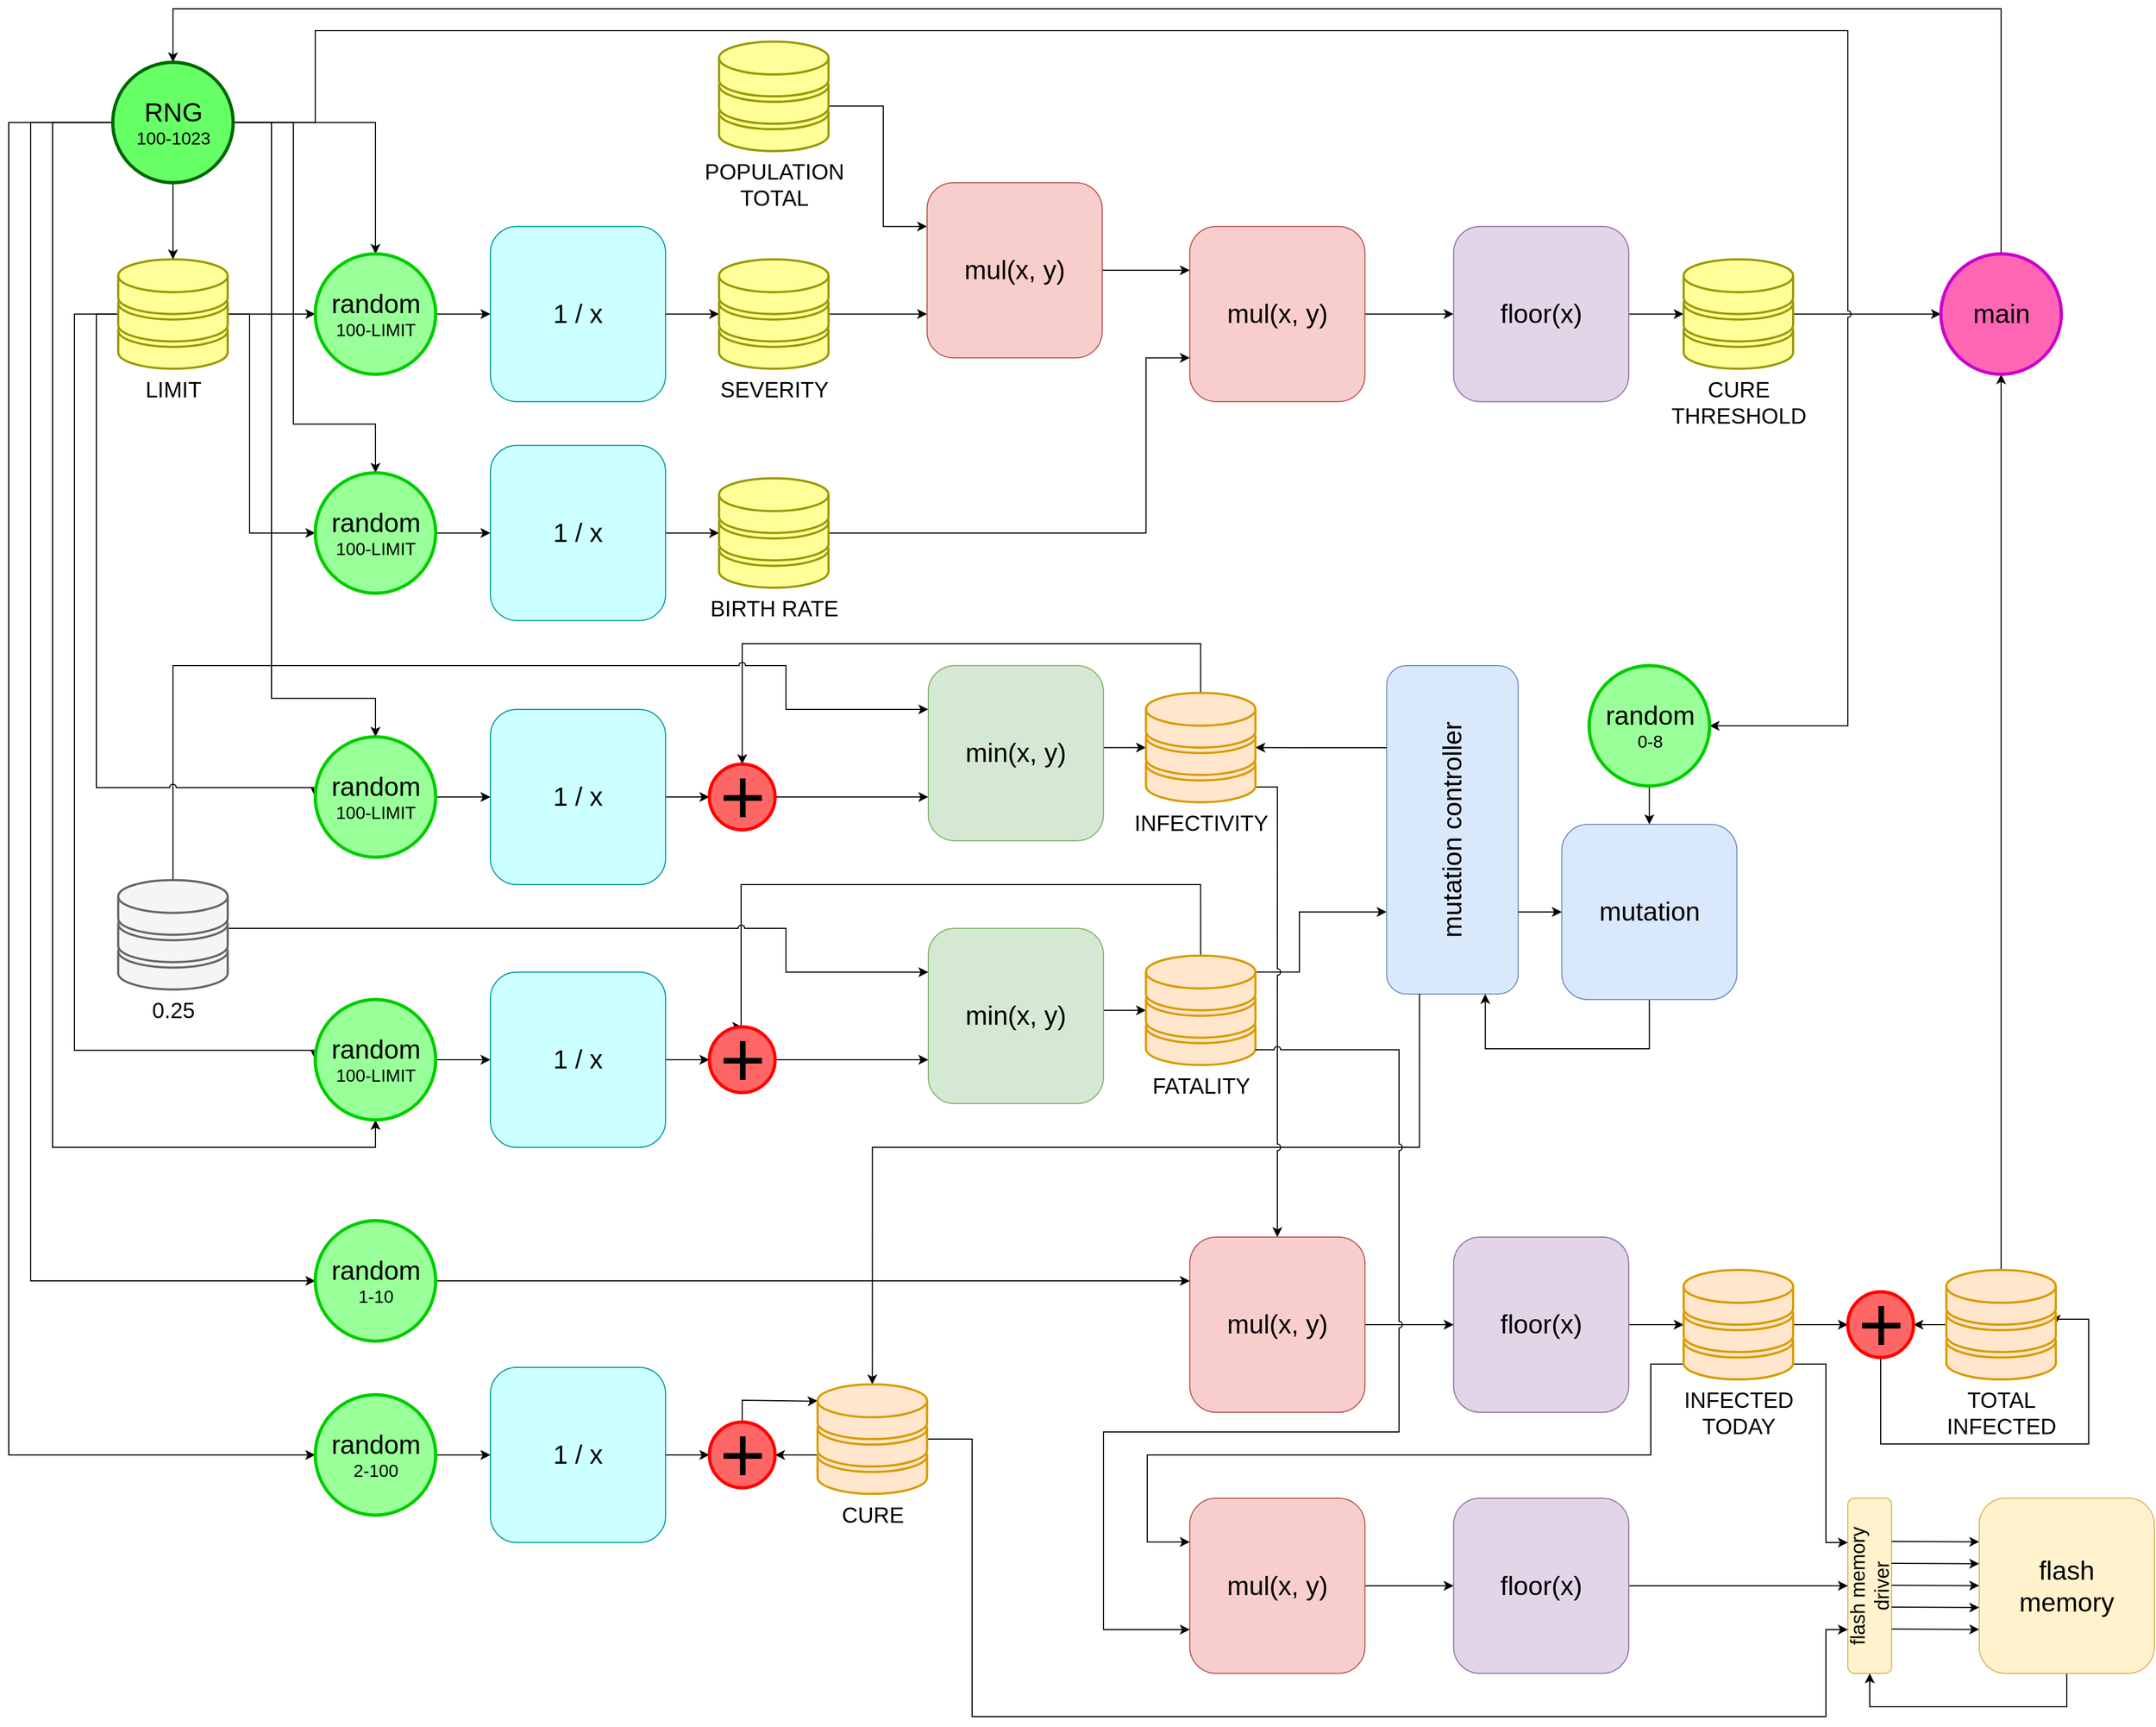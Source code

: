 <mxfile version="12.6.5" type="device"><diagram name="Page-1" id="e56a1550-8fbb-45ad-956c-1786394a9013"><mxGraphModel dx="3437" dy="1975" grid="1" gridSize="10" guides="1" tooltips="1" connect="1" arrows="1" fold="1" page="1" pageScale="1" pageWidth="1100" pageHeight="850" background="#ffffff" math="0" shadow="0"><root><mxCell id="0"/><mxCell id="1" parent="0"/><mxCell id="XnqQiqlEkoQonZ91fanc-149" style="edgeStyle=orthogonalEdgeStyle;rounded=0;jumpStyle=arc;orthogonalLoop=1;jettySize=auto;html=1;exitX=1;exitY=0.15;exitDx=0;exitDy=0;entryX=0;entryY=0.75;entryDx=0;entryDy=0;exitPerimeter=0;" parent="1" source="Aix3yjKiYtMsXv9S9Mhn-30" target="XnqQiqlEkoQonZ91fanc-95" edge="1"><mxGeometry relative="1" as="geometry"><mxPoint x="1188.83" y="954.96" as="sourcePoint"/><Array as="points"><mxPoint x="1219" y="920"/><mxPoint x="1219" y="865"/></Array></mxGeometry></mxCell><mxCell id="XnqQiqlEkoQonZ91fanc-129" value="&lt;font style=&quot;font-size: 18px&quot;&gt;flash memory driver&lt;/font&gt;" style="rounded=1;whiteSpace=wrap;html=1;strokeColor=#d6b656;horizontal=0;fillColor=#fff2cc;" parent="1" vertex="1"><mxGeometry x="1720" y="1400.53" width="40" height="160" as="geometry"/></mxCell><mxCell id="XnqQiqlEkoQonZ91fanc-95" value="&lt;font style=&quot;font-size: 24px&quot;&gt;mutation controller&lt;/font&gt;" style="rounded=1;whiteSpace=wrap;html=1;strokeColor=#6c8ebf;horizontal=0;fillColor=#dae8fc;" parent="1" vertex="1"><mxGeometry x="1298.69" y="639.96" width="120.14" height="300" as="geometry"/></mxCell><mxCell id="Rb0bzob2_ngG_hteBXKm-30" style="edgeStyle=orthogonalEdgeStyle;rounded=0;orthogonalLoop=1;jettySize=auto;html=1;exitX=1;exitY=0.5;exitDx=0;exitDy=0;entryX=0;entryY=0.5;entryDx=0;entryDy=0;" parent="1" source="N9gOWPG3bcZSmTcx3eN3-1" target="XnqQiqlEkoQonZ91fanc-129" edge="1"><mxGeometry relative="1" as="geometry"><mxPoint x="1995" y="1476.53" as="targetPoint"/></mxGeometry></mxCell><mxCell id="N9gOWPG3bcZSmTcx3eN3-1" value="&lt;font style=&quot;font-size: 24px&quot;&gt;floor(x)&lt;/font&gt;" style="rounded=1;whiteSpace=wrap;html=1;fillColor=#e1d5e7;strokeColor=#9673a6;" parent="1" vertex="1"><mxGeometry x="1359.86" y="1400.53" width="160" height="160" as="geometry"/></mxCell><mxCell id="N9gOWPG3bcZSmTcx3eN3-3" value="&lt;font style=&quot;font-size: 24px&quot;&gt;1 / x&lt;/font&gt;" style="rounded=1;whiteSpace=wrap;html=1;fillColor=#CCFFFF;strokeColor=#009999;" parent="1" vertex="1"><mxGeometry x="480" y="238.86" width="160" height="160" as="geometry"/></mxCell><mxCell id="XnqQiqlEkoQonZ91fanc-93" style="edgeStyle=orthogonalEdgeStyle;rounded=0;jumpStyle=none;orthogonalLoop=1;jettySize=auto;html=1;exitX=1;exitY=0.5;exitDx=0;exitDy=0;entryX=0;entryY=0.5;entryDx=0;entryDy=0;entryPerimeter=0;" parent="1" source="N9gOWPG3bcZSmTcx3eN3-4" target="Aix3yjKiYtMsXv9S9Mhn-29" edge="1"><mxGeometry relative="1" as="geometry"><mxPoint x="1108.83" y="714.86" as="targetPoint"/><Array as="points"><mxPoint x="1039.83" y="715"/></Array></mxGeometry></mxCell><mxCell id="N9gOWPG3bcZSmTcx3eN3-4" value="&lt;font style=&quot;font-size: 24px&quot;&gt;min(x, y)&lt;/font&gt;" style="rounded=1;whiteSpace=wrap;html=1;fillColor=#d5e8d4;strokeColor=#82b366;" parent="1" vertex="1"><mxGeometry x="880.0" y="639.96" width="160" height="160" as="geometry"/></mxCell><mxCell id="Rb0bzob2_ngG_hteBXKm-36" style="edgeStyle=orthogonalEdgeStyle;rounded=0;orthogonalLoop=1;jettySize=auto;html=1;exitX=1;exitY=0.5;exitDx=0;exitDy=0;entryX=0;entryY=0.5;entryDx=0;entryDy=0;" parent="1" source="N9gOWPG3bcZSmTcx3eN3-5" target="XnqQiqlEkoQonZ91fanc-35" edge="1"><mxGeometry relative="1" as="geometry"><mxPoint x="1518.86" y="308.86" as="targetPoint"/></mxGeometry></mxCell><mxCell id="N9gOWPG3bcZSmTcx3eN3-5" value="&lt;font style=&quot;font-size: 24px&quot;&gt;mul(x, y)&lt;/font&gt;" style="rounded=1;whiteSpace=wrap;html=1;fillColor=#f8cecc;strokeColor=#b85450;" parent="1" vertex="1"><mxGeometry x="1118.86" y="238.86" width="160" height="160" as="geometry"/></mxCell><mxCell id="Rb0bzob2_ngG_hteBXKm-56" style="edgeStyle=orthogonalEdgeStyle;rounded=0;orthogonalLoop=1;jettySize=auto;html=1;exitX=0;exitY=0.25;exitDx=0;exitDy=0;entryX=1;entryY=0.5;entryDx=0;entryDy=0;entryPerimeter=0;" parent="1" source="XnqQiqlEkoQonZ91fanc-95" target="Aix3yjKiYtMsXv9S9Mhn-29" edge="1"><mxGeometry relative="1" as="geometry"><mxPoint x="1188.83" y="690.86" as="targetPoint"/></mxGeometry></mxCell><mxCell id="XnqQiqlEkoQonZ91fanc-90" style="edgeStyle=orthogonalEdgeStyle;rounded=0;jumpStyle=none;orthogonalLoop=1;jettySize=auto;html=1;exitX=0.25;exitY=1;exitDx=0;exitDy=0;entryX=0.5;entryY=0;entryDx=0;entryDy=0;entryPerimeter=0;" parent="1" source="XnqQiqlEkoQonZ91fanc-95" target="Aix3yjKiYtMsXv9S9Mhn-44" edge="1"><mxGeometry relative="1" as="geometry"><Array as="points"><mxPoint x="1329" y="1080"/><mxPoint x="829" y="1080"/></Array><mxPoint x="1773" y="1585.53" as="targetPoint"/></mxGeometry></mxCell><mxCell id="XnqQiqlEkoQonZ91fanc-148" style="edgeStyle=orthogonalEdgeStyle;rounded=0;jumpStyle=arc;orthogonalLoop=1;jettySize=auto;html=1;exitX=0.5;exitY=1;exitDx=0;exitDy=0;entryX=0.75;entryY=1;entryDx=0;entryDy=0;" parent="1" source="N9gOWPG3bcZSmTcx3eN3-6" target="XnqQiqlEkoQonZ91fanc-95" edge="1"><mxGeometry relative="1" as="geometry"><Array as="points"><mxPoint x="1539" y="990"/><mxPoint x="1389" y="990"/></Array></mxGeometry></mxCell><mxCell id="N9gOWPG3bcZSmTcx3eN3-6" value="&lt;font style=&quot;font-size: 24px&quot;&gt;mutation&lt;/font&gt;" style="rounded=1;whiteSpace=wrap;html=1;fillColor=#dae8fc;strokeColor=#6c8ebf;" parent="1" vertex="1"><mxGeometry x="1458.69" y="785.0" width="160" height="160" as="geometry"/></mxCell><mxCell id="Rb0bzob2_ngG_hteBXKm-71" style="edgeStyle=orthogonalEdgeStyle;rounded=0;orthogonalLoop=1;jettySize=auto;html=1;exitX=0.5;exitY=1;exitDx=0;exitDy=0;entryX=0.5;entryY=1;entryDx=0;entryDy=0;" parent="1" source="N9gOWPG3bcZSmTcx3eN3-7" target="XnqQiqlEkoQonZ91fanc-129" edge="1"><mxGeometry relative="1" as="geometry"><mxPoint x="2280" y="1476.53" as="targetPoint"/><Array as="points"><mxPoint x="1920" y="1591"/><mxPoint x="1740" y="1591"/></Array></mxGeometry></mxCell><mxCell id="N9gOWPG3bcZSmTcx3eN3-7" value="&lt;font&gt;&lt;font style=&quot;font-size: 24px&quot;&gt;flash&lt;br&gt;memory&lt;/font&gt;&lt;br&gt;&lt;/font&gt;" style="rounded=1;whiteSpace=wrap;html=1;fillColor=#fff2cc;strokeColor=#d6b656;" parent="1" vertex="1"><mxGeometry x="1840" y="1400.53" width="160" height="160" as="geometry"/></mxCell><mxCell id="Rb0bzob2_ngG_hteBXKm-58" value="" style="endArrow=classic;html=1;" parent="1" edge="1"><mxGeometry width="50" height="50" relative="1" as="geometry"><mxPoint x="1760" y="1440.03" as="sourcePoint"/><mxPoint x="1840" y="1440.36" as="targetPoint"/></mxGeometry></mxCell><mxCell id="Rb0bzob2_ngG_hteBXKm-60" value="" style="endArrow=classic;html=1;" parent="1" edge="1"><mxGeometry width="50" height="50" relative="1" as="geometry"><mxPoint x="1760" y="1460.03" as="sourcePoint"/><mxPoint x="1840" y="1460.36" as="targetPoint"/></mxGeometry></mxCell><mxCell id="Rb0bzob2_ngG_hteBXKm-62" value="" style="endArrow=classic;html=1;" parent="1" edge="1"><mxGeometry width="50" height="50" relative="1" as="geometry"><mxPoint x="1760" y="1480.03" as="sourcePoint"/><mxPoint x="1840" y="1480.36" as="targetPoint"/></mxGeometry></mxCell><mxCell id="Rb0bzob2_ngG_hteBXKm-64" value="" style="endArrow=classic;html=1;" parent="1" edge="1"><mxGeometry width="50" height="50" relative="1" as="geometry"><mxPoint x="1760" y="1500.03" as="sourcePoint"/><mxPoint x="1840" y="1500.36" as="targetPoint"/></mxGeometry></mxCell><mxCell id="Rb0bzob2_ngG_hteBXKm-66" value="" style="endArrow=classic;html=1;" parent="1" edge="1"><mxGeometry width="50" height="50" relative="1" as="geometry"><mxPoint x="1760" y="1520.03" as="sourcePoint"/><mxPoint x="1840" y="1520.36" as="targetPoint"/></mxGeometry></mxCell><mxCell id="VFfc0bLq0n9c3t2Q1W8Z-209" style="edgeStyle=orthogonalEdgeStyle;rounded=0;orthogonalLoop=1;jettySize=auto;html=1;exitX=1;exitY=0.5;exitDx=0;exitDy=0;entryX=0;entryY=0.5;entryDx=0;entryDy=0;entryPerimeter=0;" parent="1" source="VFfc0bLq0n9c3t2Q1W8Z-210" target="Aix3yjKiYtMsXv9S9Mhn-38" edge="1"><mxGeometry relative="1" as="geometry"><mxPoint x="753.86" y="508.86" as="targetPoint"/></mxGeometry></mxCell><mxCell id="VFfc0bLq0n9c3t2Q1W8Z-210" value="&lt;font style=&quot;font-size: 24px&quot;&gt;1 / x&lt;/font&gt;" style="rounded=1;whiteSpace=wrap;html=1;fillColor=#CCFFFF;strokeColor=#009999;" parent="1" vertex="1"><mxGeometry x="480" y="438.86" width="160" height="160" as="geometry"/></mxCell><mxCell id="XnqQiqlEkoQonZ91fanc-61" style="edgeStyle=orthogonalEdgeStyle;rounded=0;jumpStyle=arc;orthogonalLoop=1;jettySize=auto;html=1;exitX=1;exitY=0.5;exitDx=0;exitDy=0;entryX=0;entryY=0.5;entryDx=0;entryDy=0;" parent="1" source="VFfc0bLq0n9c3t2Q1W8Z-215" target="7U4v6PDNknEUs69sQiAt-11" edge="1"><mxGeometry relative="1" as="geometry"/></mxCell><mxCell id="VFfc0bLq0n9c3t2Q1W8Z-215" value="&lt;font style=&quot;font-size: 24px&quot;&gt;1 / x&lt;/font&gt;" style="rounded=1;whiteSpace=wrap;html=1;fillColor=#CCFFFF;strokeColor=#009999;" parent="1" vertex="1"><mxGeometry x="480" y="680.0" width="160" height="160" as="geometry"/></mxCell><mxCell id="VFfc0bLq0n9c3t2Q1W8Z-224" style="edgeStyle=orthogonalEdgeStyle;rounded=0;orthogonalLoop=1;jettySize=auto;html=1;exitX=1;exitY=0.5;exitDx=0;exitDy=0;entryX=0;entryY=0.5;entryDx=0;entryDy=0;" parent="1" source="VFfc0bLq0n9c3t2Q1W8Z-225" target="7U4v6PDNknEUs69sQiAt-15" edge="1"><mxGeometry relative="1" as="geometry"><mxPoint x="670.0" y="1387.53" as="targetPoint"/></mxGeometry></mxCell><mxCell id="VFfc0bLq0n9c3t2Q1W8Z-225" value="&lt;font style=&quot;font-size: 24px&quot;&gt;1 / x&lt;/font&gt;" style="rounded=1;whiteSpace=wrap;html=1;fillColor=#CCFFFF;strokeColor=#009999;" parent="1" vertex="1"><mxGeometry x="480" y="1281" width="160" height="160" as="geometry"/></mxCell><mxCell id="XnqQiqlEkoQonZ91fanc-12" style="edgeStyle=orthogonalEdgeStyle;rounded=0;orthogonalLoop=1;jettySize=auto;html=1;entryX=0;entryY=0.5;entryDx=0;entryDy=0;exitX=1;exitY=0.5;exitDx=0;exitDy=0;" parent="1" source="Aix3yjKiYtMsXv9S9Mhn-25" target="VFfc0bLq0n9c3t2Q1W8Z-210" edge="1"><mxGeometry relative="1" as="geometry"><mxPoint x="408.86" y="508.86" as="targetPoint"/><mxPoint x="333.86" y="508.86" as="sourcePoint"/><Array as="points"/></mxGeometry></mxCell><mxCell id="XnqQiqlEkoQonZ91fanc-32" style="edgeStyle=orthogonalEdgeStyle;rounded=0;orthogonalLoop=1;jettySize=auto;html=1;exitX=1;exitY=0.5;exitDx=0;exitDy=0;entryX=0;entryY=0.25;entryDx=0;entryDy=0;exitPerimeter=0;" parent="1" source="Aix3yjKiYtMsXv9S9Mhn-40" target="XnqQiqlEkoQonZ91fanc-26" edge="1"><mxGeometry relative="1" as="geometry"><Array as="points"><mxPoint x="838.86" y="128.86"/><mxPoint x="838.86" y="238.86"/></Array><mxPoint x="778.86" y="128.86" as="sourcePoint"/></mxGeometry></mxCell><mxCell id="XnqQiqlEkoQonZ91fanc-33" style="edgeStyle=orthogonalEdgeStyle;rounded=0;orthogonalLoop=1;jettySize=auto;html=1;exitX=1;exitY=0.5;exitDx=0;exitDy=0;entryX=0;entryY=0.25;entryDx=0;entryDy=0;" parent="1" source="XnqQiqlEkoQonZ91fanc-26" target="N9gOWPG3bcZSmTcx3eN3-5" edge="1"><mxGeometry relative="1" as="geometry"/></mxCell><mxCell id="XnqQiqlEkoQonZ91fanc-26" value="&lt;font style=&quot;font-size: 24px&quot;&gt;mul(x, y)&lt;/font&gt;" style="rounded=1;whiteSpace=wrap;html=1;fillColor=#f8cecc;strokeColor=#b85450;" parent="1" vertex="1"><mxGeometry x="878.86" y="198.86" width="160" height="160" as="geometry"/></mxCell><mxCell id="XnqQiqlEkoQonZ91fanc-29" value="" style="endArrow=classic;html=1;entryX=0;entryY=0.5;entryDx=0;entryDy=0;exitX=1;exitY=0.5;exitDx=0;exitDy=0;entryPerimeter=0;" parent="1" source="N9gOWPG3bcZSmTcx3eN3-3" target="Aix3yjKiYtMsXv9S9Mhn-36" edge="1"><mxGeometry width="50" height="50" relative="1" as="geometry"><mxPoint x="883.86" y="308.86" as="sourcePoint"/><mxPoint x="1003.86" y="308.86" as="targetPoint"/></mxGeometry></mxCell><mxCell id="XnqQiqlEkoQonZ91fanc-34" style="edgeStyle=orthogonalEdgeStyle;rounded=0;orthogonalLoop=1;jettySize=auto;html=1;exitX=1;exitY=0.5;exitDx=0;exitDy=0;entryX=0;entryY=0.5;entryDx=0;entryDy=0;entryPerimeter=0;" parent="1" source="XnqQiqlEkoQonZ91fanc-35" target="Aix3yjKiYtMsXv9S9Mhn-41" edge="1"><mxGeometry relative="1" as="geometry"><mxPoint x="1618.86" y="308.86" as="targetPoint"/></mxGeometry></mxCell><mxCell id="XnqQiqlEkoQonZ91fanc-35" value="&lt;font style=&quot;font-size: 24px&quot;&gt;floor(x)&lt;/font&gt;" style="rounded=1;whiteSpace=wrap;html=1;fillColor=#e1d5e7;strokeColor=#9673a6;" parent="1" vertex="1"><mxGeometry x="1359.86" y="238.86" width="160" height="160" as="geometry"/></mxCell><mxCell id="XnqQiqlEkoQonZ91fanc-63" style="edgeStyle=orthogonalEdgeStyle;rounded=0;jumpStyle=arc;orthogonalLoop=1;jettySize=auto;html=1;exitX=1;exitY=0.5;exitDx=0;exitDy=0;entryX=0;entryY=0.75;entryDx=0;entryDy=0;" parent="1" source="7U4v6PDNknEUs69sQiAt-11" target="N9gOWPG3bcZSmTcx3eN3-4" edge="1"><mxGeometry relative="1" as="geometry"/></mxCell><mxCell id="XnqQiqlEkoQonZ91fanc-64" style="edgeStyle=orthogonalEdgeStyle;rounded=0;orthogonalLoop=1;jettySize=auto;html=1;exitX=0.5;exitY=0;exitDx=0;exitDy=0;entryX=0.5;entryY=0;entryDx=0;entryDy=0;exitPerimeter=0;" parent="1" source="Aix3yjKiYtMsXv9S9Mhn-30" target="7U4v6PDNknEUs69sQiAt-14" edge="1"><mxGeometry relative="1" as="geometry"><mxPoint x="760.03" y="977.74" as="targetPoint"/><Array as="points"><mxPoint x="1070" y="840"/><mxPoint x="709" y="840"/><mxPoint x="709" y="1030"/></Array><mxPoint x="1090" y="894.96" as="sourcePoint"/></mxGeometry></mxCell><mxCell id="XnqQiqlEkoQonZ91fanc-89" style="edgeStyle=orthogonalEdgeStyle;rounded=0;jumpStyle=none;orthogonalLoop=1;jettySize=auto;html=1;exitX=1;exitY=0.5;exitDx=0;exitDy=0;entryX=0;entryY=0.5;entryDx=0;entryDy=0;entryPerimeter=0;" parent="1" source="XnqQiqlEkoQonZ91fanc-65" target="Aix3yjKiYtMsXv9S9Mhn-30" edge="1"><mxGeometry relative="1" as="geometry"><mxPoint x="1108.83" y="954.96" as="targetPoint"/><Array as="points"><mxPoint x="1039.83" y="955"/></Array></mxGeometry></mxCell><mxCell id="XnqQiqlEkoQonZ91fanc-65" value="&lt;font style=&quot;font-size: 24px&quot;&gt;min(x, y)&lt;/font&gt;" style="rounded=1;whiteSpace=wrap;html=1;fillColor=#d5e8d4;strokeColor=#82b366;" parent="1" vertex="1"><mxGeometry x="880.0" y="880" width="160" height="160" as="geometry"/></mxCell><mxCell id="XnqQiqlEkoQonZ91fanc-67" style="edgeStyle=orthogonalEdgeStyle;rounded=0;jumpStyle=arc;orthogonalLoop=1;jettySize=auto;html=1;exitX=1;exitY=0.5;exitDx=0;exitDy=0;entryX=0;entryY=0.5;entryDx=0;entryDy=0;" parent="1" source="XnqQiqlEkoQonZ91fanc-68" target="7U4v6PDNknEUs69sQiAt-14" edge="1"><mxGeometry relative="1" as="geometry"/></mxCell><mxCell id="XnqQiqlEkoQonZ91fanc-68" value="&lt;font style=&quot;font-size: 24px&quot;&gt;1 / x&lt;/font&gt;" style="rounded=1;whiteSpace=wrap;html=1;fillColor=#CCFFFF;strokeColor=#009999;" parent="1" vertex="1"><mxGeometry x="480" y="920" width="160" height="160" as="geometry"/></mxCell><mxCell id="XnqQiqlEkoQonZ91fanc-75" style="edgeStyle=orthogonalEdgeStyle;rounded=0;jumpStyle=arc;orthogonalLoop=1;jettySize=auto;html=1;exitX=1;exitY=0.5;exitDx=0;exitDy=0;entryX=0;entryY=0.75;entryDx=0;entryDy=0;" parent="1" source="7U4v6PDNknEUs69sQiAt-14" target="XnqQiqlEkoQonZ91fanc-65" edge="1"><mxGeometry relative="1" as="geometry"/></mxCell><mxCell id="XnqQiqlEkoQonZ91fanc-86" style="edgeStyle=orthogonalEdgeStyle;rounded=0;jumpStyle=arc;orthogonalLoop=1;jettySize=auto;html=1;entryX=1;entryY=0.5;entryDx=0;entryDy=0;" parent="1" source="Aix3yjKiYtMsXv9S9Mhn-44" target="7U4v6PDNknEUs69sQiAt-15" edge="1"><mxGeometry relative="1" as="geometry"><mxPoint x="1013" y="1423.7" as="sourcePoint"/><Array as="points"><mxPoint x="770" y="1361"/><mxPoint x="770" y="1361"/></Array></mxGeometry></mxCell><mxCell id="XnqQiqlEkoQonZ91fanc-144" style="edgeStyle=orthogonalEdgeStyle;rounded=0;jumpStyle=arc;orthogonalLoop=1;jettySize=auto;html=1;exitX=1;exitY=0.5;exitDx=0;exitDy=0;entryX=0;entryY=0.75;entryDx=0;entryDy=0;exitPerimeter=0;" parent="1" source="Aix3yjKiYtMsXv9S9Mhn-44" target="XnqQiqlEkoQonZ91fanc-129" edge="1"><mxGeometry relative="1" as="geometry"><Array as="points"><mxPoint x="920" y="1346"/><mxPoint x="920" y="1600"/><mxPoint x="1700" y="1600"/><mxPoint x="1700" y="1520"/></Array><mxPoint x="1813" y="1686.53" as="sourcePoint"/></mxGeometry></mxCell><mxCell id="XnqQiqlEkoQonZ91fanc-87" style="edgeStyle=orthogonalEdgeStyle;rounded=0;jumpStyle=arc;orthogonalLoop=1;jettySize=auto;html=1;exitX=0.5;exitY=0;exitDx=0;exitDy=0;entryX=0;entryY=0.15;entryDx=0;entryDy=0;entryPerimeter=0;" parent="1" source="7U4v6PDNknEUs69sQiAt-15" target="Aix3yjKiYtMsXv9S9Mhn-44" edge="1"><mxGeometry relative="1" as="geometry"><mxPoint x="1053" y="1387.7" as="targetPoint"/><Array as="points"><mxPoint x="710" y="1311"/><mxPoint x="750" y="1311"/><mxPoint x="750" y="1312"/><mxPoint x="770" y="1312"/></Array></mxGeometry></mxCell><mxCell id="XnqQiqlEkoQonZ91fanc-94" style="edgeStyle=orthogonalEdgeStyle;rounded=0;jumpStyle=none;orthogonalLoop=1;jettySize=auto;html=1;exitX=0.5;exitY=0;exitDx=0;exitDy=0;entryX=0.5;entryY=0;entryDx=0;entryDy=0;exitPerimeter=0;" parent="1" source="Aix3yjKiYtMsXv9S9Mhn-29" target="7U4v6PDNknEUs69sQiAt-11" edge="1"><mxGeometry relative="1" as="geometry"><Array as="points"><mxPoint x="1129" y="620"/><mxPoint x="710" y="620"/></Array><mxPoint x="1090" y="654.86" as="sourcePoint"/></mxGeometry></mxCell><mxCell id="XnqQiqlEkoQonZ91fanc-119" style="edgeStyle=orthogonalEdgeStyle;rounded=0;jumpStyle=arc;orthogonalLoop=1;jettySize=auto;html=1;exitX=1;exitY=0.86;exitDx=0;exitDy=0;entryX=0.5;entryY=0;entryDx=0;entryDy=0;exitPerimeter=0;" parent="1" source="Aix3yjKiYtMsXv9S9Mhn-29" target="XnqQiqlEkoQonZ91fanc-124" edge="1"><mxGeometry relative="1" as="geometry"><mxPoint x="1130" y="738.86" as="sourcePoint"/><Array as="points"><mxPoint x="1199" y="751"/></Array></mxGeometry></mxCell><mxCell id="XnqQiqlEkoQonZ91fanc-96" style="edgeStyle=orthogonalEdgeStyle;rounded=0;jumpStyle=none;orthogonalLoop=1;jettySize=auto;html=1;exitX=1;exitY=0.75;exitDx=0;exitDy=0;entryX=0;entryY=0.5;entryDx=0;entryDy=0;" parent="1" source="XnqQiqlEkoQonZ91fanc-95" target="N9gOWPG3bcZSmTcx3eN3-6" edge="1"><mxGeometry relative="1" as="geometry"/></mxCell><mxCell id="XnqQiqlEkoQonZ91fanc-118" style="edgeStyle=orthogonalEdgeStyle;rounded=0;jumpStyle=none;orthogonalLoop=1;jettySize=auto;html=1;exitX=1;exitY=0.5;exitDx=0;exitDy=0;entryX=0;entryY=0.5;entryDx=0;entryDy=0;" parent="1" source="XnqQiqlEkoQonZ91fanc-99" target="N9gOWPG3bcZSmTcx3eN3-1" edge="1"><mxGeometry relative="1" as="geometry"/></mxCell><mxCell id="XnqQiqlEkoQonZ91fanc-99" value="&lt;font style=&quot;font-size: 24px&quot;&gt;mul(x, y)&lt;/font&gt;" style="rounded=1;whiteSpace=wrap;html=1;fillColor=#f8cecc;strokeColor=#b85450;" parent="1" vertex="1"><mxGeometry x="1118.86" y="1400.53" width="160" height="160" as="geometry"/></mxCell><mxCell id="XnqQiqlEkoQonZ91fanc-130" style="edgeStyle=orthogonalEdgeStyle;rounded=0;jumpStyle=arc;orthogonalLoop=1;jettySize=auto;html=1;exitX=1;exitY=0.5;exitDx=0;exitDy=0;entryX=0;entryY=0.5;entryDx=0;entryDy=0;entryPerimeter=0;" parent="1" source="XnqQiqlEkoQonZ91fanc-121" target="Aix3yjKiYtMsXv9S9Mhn-42" edge="1"><mxGeometry relative="1" as="geometry"/></mxCell><mxCell id="XnqQiqlEkoQonZ91fanc-121" value="&lt;font style=&quot;font-size: 24px&quot;&gt;floor(x)&lt;/font&gt;" style="rounded=1;whiteSpace=wrap;html=1;fillColor=#e1d5e7;strokeColor=#9673a6;" parent="1" vertex="1"><mxGeometry x="1359.86" y="1162" width="160" height="160" as="geometry"/></mxCell><mxCell id="XnqQiqlEkoQonZ91fanc-123" style="edgeStyle=orthogonalEdgeStyle;rounded=0;jumpStyle=none;orthogonalLoop=1;jettySize=auto;html=1;exitX=1;exitY=0.5;exitDx=0;exitDy=0;entryX=0;entryY=0.5;entryDx=0;entryDy=0;" parent="1" source="XnqQiqlEkoQonZ91fanc-124" target="XnqQiqlEkoQonZ91fanc-121" edge="1"><mxGeometry relative="1" as="geometry"/></mxCell><mxCell id="XnqQiqlEkoQonZ91fanc-124" value="&lt;font style=&quot;font-size: 24px&quot;&gt;mul(x, y)&lt;/font&gt;" style="rounded=1;whiteSpace=wrap;html=1;fillColor=#f8cecc;strokeColor=#b85450;" parent="1" vertex="1"><mxGeometry x="1118.86" y="1162.0" width="160" height="160" as="geometry"/></mxCell><mxCell id="XnqQiqlEkoQonZ91fanc-125" value="" style="endArrow=classic;html=1;entryX=0;entryY=0.25;entryDx=0;entryDy=0;exitX=1;exitY=0.5;exitDx=0;exitDy=0;" parent="1" source="Aix3yjKiYtMsXv9S9Mhn-45" target="XnqQiqlEkoQonZ91fanc-124" edge="1"><mxGeometry width="50" height="50" relative="1" as="geometry"><mxPoint x="1250" y="1196.53" as="sourcePoint"/><mxPoint x="1460" y="1195.35" as="targetPoint"/></mxGeometry></mxCell><mxCell id="XnqQiqlEkoQonZ91fanc-132" style="edgeStyle=orthogonalEdgeStyle;rounded=0;jumpStyle=arc;orthogonalLoop=1;jettySize=auto;html=1;exitX=0;exitY=0.86;exitDx=0;exitDy=0;entryX=0;entryY=0.25;entryDx=0;entryDy=0;exitPerimeter=0;" parent="1" source="Aix3yjKiYtMsXv9S9Mhn-42" target="XnqQiqlEkoQonZ91fanc-99" edge="1"><mxGeometry relative="1" as="geometry"><Array as="points"><mxPoint x="1540" y="1278"/><mxPoint x="1540" y="1361"/><mxPoint x="1080" y="1361"/><mxPoint x="1080" y="1440"/></Array></mxGeometry></mxCell><mxCell id="XnqQiqlEkoQonZ91fanc-133" style="edgeStyle=orthogonalEdgeStyle;rounded=0;jumpStyle=arc;orthogonalLoop=1;jettySize=auto;html=1;exitX=1;exitY=0.86;exitDx=0;exitDy=0;entryX=0;entryY=0.25;entryDx=0;entryDy=0;exitPerimeter=0;" parent="1" source="Aix3yjKiYtMsXv9S9Mhn-42" target="XnqQiqlEkoQonZ91fanc-129" edge="1"><mxGeometry relative="1" as="geometry"><Array as="points"><mxPoint x="1700" y="1278"/><mxPoint x="1700" y="1441"/><mxPoint x="1720" y="1441"/></Array></mxGeometry></mxCell><mxCell id="XnqQiqlEkoQonZ91fanc-139" style="edgeStyle=orthogonalEdgeStyle;rounded=0;jumpStyle=arc;orthogonalLoop=1;jettySize=auto;html=1;exitX=1;exitY=0.5;exitDx=0;exitDy=0;entryX=0;entryY=0.5;entryDx=0;entryDy=0;exitPerimeter=0;" parent="1" source="Aix3yjKiYtMsXv9S9Mhn-42" target="7U4v6PDNknEUs69sQiAt-17" edge="1"><mxGeometry relative="1" as="geometry"/></mxCell><mxCell id="XnqQiqlEkoQonZ91fanc-142" style="edgeStyle=orthogonalEdgeStyle;rounded=0;jumpStyle=arc;orthogonalLoop=1;jettySize=auto;html=1;exitX=0;exitY=0.5;exitDx=0;exitDy=0;entryX=1;entryY=0.5;entryDx=0;entryDy=0;exitPerimeter=0;" parent="1" source="Aix3yjKiYtMsXv9S9Mhn-43" target="7U4v6PDNknEUs69sQiAt-17" edge="1"><mxGeometry relative="1" as="geometry"><mxPoint x="1970" y="1237.03" as="sourcePoint"/></mxGeometry></mxCell><mxCell id="XnqQiqlEkoQonZ91fanc-147" style="edgeStyle=orthogonalEdgeStyle;rounded=0;jumpStyle=arc;orthogonalLoop=1;jettySize=auto;html=1;exitX=0.5;exitY=0;exitDx=0;exitDy=0;entryX=0.5;entryY=1;entryDx=0;entryDy=0;exitPerimeter=0;" parent="1" source="Aix3yjKiYtMsXv9S9Mhn-43" target="7U4v6PDNknEUs69sQiAt-10" edge="1"><mxGeometry relative="1" as="geometry"><mxPoint x="2260" y="1136.03" as="sourcePoint"/></mxGeometry></mxCell><mxCell id="XnqQiqlEkoQonZ91fanc-151" value="" style="edgeStyle=orthogonalEdgeStyle;rounded=0;jumpStyle=arc;orthogonalLoop=1;jettySize=auto;html=1;entryX=0.5;entryY=0;entryDx=0;entryDy=0;exitX=0.5;exitY=1;exitDx=0;exitDy=0;" parent="1" source="Aix3yjKiYtMsXv9S9Mhn-46" target="N9gOWPG3bcZSmTcx3eN3-6" edge="1"><mxGeometry relative="1" as="geometry"><mxPoint x="1349.33" y="861.63" as="targetPoint"/><mxPoint x="1438.83" y="843.666" as="sourcePoint"/></mxGeometry></mxCell><mxCell id="XnqQiqlEkoQonZ91fanc-146" style="edgeStyle=orthogonalEdgeStyle;rounded=0;jumpStyle=arc;orthogonalLoop=1;jettySize=auto;html=1;exitX=0.5;exitY=1;exitDx=0;exitDy=0;entryX=1;entryY=0.5;entryDx=0;entryDy=0;entryPerimeter=0;" parent="1" source="7U4v6PDNknEUs69sQiAt-17" target="Aix3yjKiYtMsXv9S9Mhn-43" edge="1"><mxGeometry relative="1" as="geometry"><Array as="points"><mxPoint x="1750" y="1351"/><mxPoint x="1940" y="1351"/><mxPoint x="1940" y="1237"/><mxPoint x="1910" y="1237"/></Array><mxPoint x="2010" y="1297.03" as="targetPoint"/></mxGeometry></mxCell><mxCell id="7U4v6PDNknEUs69sQiAt-9" style="edgeStyle=orthogonalEdgeStyle;rounded=0;jumpStyle=arc;orthogonalLoop=1;jettySize=auto;html=1;exitX=0.5;exitY=0;exitDx=0;exitDy=0;entryX=0.5;entryY=0;entryDx=0;entryDy=0;" edge="1" parent="1" source="7U4v6PDNknEUs69sQiAt-10" target="Aix3yjKiYtMsXv9S9Mhn-13"><mxGeometry relative="1" as="geometry"><Array as="points"><mxPoint x="1860" y="40"/><mxPoint x="190" y="40"/></Array></mxGeometry></mxCell><mxCell id="XnqQiqlEkoQonZ91fanc-159" style="edgeStyle=orthogonalEdgeStyle;rounded=0;jumpStyle=arc;orthogonalLoop=1;jettySize=auto;html=1;exitX=1;exitY=0.5;exitDx=0;exitDy=0;entryX=0;entryY=0.5;entryDx=0;entryDy=0;exitPerimeter=0;" parent="1" source="Aix3yjKiYtMsXv9S9Mhn-41" target="7U4v6PDNknEUs69sQiAt-10" edge="1"><mxGeometry relative="1" as="geometry"><mxPoint x="2090" y="308.86" as="sourcePoint"/></mxGeometry></mxCell><mxCell id="Aix3yjKiYtMsXv9S9Mhn-1" style="edgeStyle=orthogonalEdgeStyle;rounded=0;orthogonalLoop=1;jettySize=auto;html=1;exitX=0.5;exitY=0;exitDx=0;exitDy=0;exitPerimeter=0;entryX=0;entryY=0.25;entryDx=0;entryDy=0;jumpStyle=arc;" parent="1" source="Aix3yjKiYtMsXv9S9Mhn-28" target="N9gOWPG3bcZSmTcx3eN3-4" edge="1"><mxGeometry relative="1" as="geometry"><mxPoint x="570" y="654.86" as="sourcePoint"/><Array as="points"><mxPoint x="190" y="640"/><mxPoint x="750" y="640"/><mxPoint x="750" y="680"/></Array></mxGeometry></mxCell><mxCell id="Aix3yjKiYtMsXv9S9Mhn-51" style="edgeStyle=orthogonalEdgeStyle;rounded=0;jumpStyle=arc;orthogonalLoop=1;jettySize=auto;html=1;exitX=1;exitY=0.5;exitDx=0;exitDy=0;exitPerimeter=0;entryX=0;entryY=0.5;entryDx=0;entryDy=0;" parent="1" source="Aix3yjKiYtMsXv9S9Mhn-8" target="Aix3yjKiYtMsXv9S9Mhn-23" edge="1"><mxGeometry relative="1" as="geometry"/></mxCell><mxCell id="Aix3yjKiYtMsXv9S9Mhn-52" style="edgeStyle=orthogonalEdgeStyle;rounded=0;jumpStyle=arc;orthogonalLoop=1;jettySize=auto;html=1;exitX=1;exitY=0.5;exitDx=0;exitDy=0;exitPerimeter=0;entryX=0;entryY=0.5;entryDx=0;entryDy=0;" parent="1" source="Aix3yjKiYtMsXv9S9Mhn-8" target="Aix3yjKiYtMsXv9S9Mhn-25" edge="1"><mxGeometry relative="1" as="geometry"><Array as="points"><mxPoint x="260" y="319.36"/><mxPoint x="260" y="519.36"/></Array></mxGeometry></mxCell><mxCell id="Aix3yjKiYtMsXv9S9Mhn-53" style="edgeStyle=orthogonalEdgeStyle;rounded=0;jumpStyle=arc;orthogonalLoop=1;jettySize=auto;html=1;exitX=0;exitY=0.5;exitDx=0;exitDy=0;exitPerimeter=0;entryX=0;entryY=0.5;entryDx=0;entryDy=0;" parent="1" source="Aix3yjKiYtMsXv9S9Mhn-8" target="Aix3yjKiYtMsXv9S9Mhn-32" edge="1"><mxGeometry relative="1" as="geometry"><Array as="points"><mxPoint x="120" y="319.36"/><mxPoint x="120" y="751.36"/></Array></mxGeometry></mxCell><mxCell id="Aix3yjKiYtMsXv9S9Mhn-54" style="edgeStyle=orthogonalEdgeStyle;rounded=0;jumpStyle=arc;orthogonalLoop=1;jettySize=auto;html=1;exitX=0;exitY=0.5;exitDx=0;exitDy=0;exitPerimeter=0;entryX=0;entryY=0.5;entryDx=0;entryDy=0;" parent="1" source="Aix3yjKiYtMsXv9S9Mhn-8" target="Aix3yjKiYtMsXv9S9Mhn-33" edge="1"><mxGeometry relative="1" as="geometry"><Array as="points"><mxPoint x="100" y="319.36"/><mxPoint x="100" y="991.36"/></Array></mxGeometry></mxCell><mxCell id="Aix3yjKiYtMsXv9S9Mhn-8" value="&lt;font color=&quot;#000000&quot; style=&quot;font-size: 20px&quot;&gt;LIMIT&lt;/font&gt;" style="verticalAlign=top;verticalLabelPosition=bottom;labelPosition=center;align=center;html=1;outlineConnect=0;fillColor=#FFFF99;strokeColor=#999900;gradientDirection=north;strokeWidth=2;shape=mxgraph.networks.storage;shadow=0;" parent="1" vertex="1"><mxGeometry x="140" y="268.86" width="100" height="100" as="geometry"/></mxCell><mxCell id="Aix3yjKiYtMsXv9S9Mhn-19" style="edgeStyle=orthogonalEdgeStyle;rounded=0;jumpStyle=arc;orthogonalLoop=1;jettySize=auto;html=1;exitX=0.5;exitY=1;exitDx=0;exitDy=0;entryX=0.5;entryY=0;entryDx=0;entryDy=0;entryPerimeter=0;" parent="1" source="Aix3yjKiYtMsXv9S9Mhn-13" target="Aix3yjKiYtMsXv9S9Mhn-8" edge="1"><mxGeometry relative="1" as="geometry"><mxPoint x="110" y="413.86" as="targetPoint"/></mxGeometry></mxCell><mxCell id="7U4v6PDNknEUs69sQiAt-1" style="edgeStyle=orthogonalEdgeStyle;rounded=0;orthogonalLoop=1;jettySize=auto;html=1;exitX=1;exitY=0.5;exitDx=0;exitDy=0;entryX=0.5;entryY=0;entryDx=0;entryDy=0;" edge="1" parent="1" source="Aix3yjKiYtMsXv9S9Mhn-13" target="Aix3yjKiYtMsXv9S9Mhn-23"><mxGeometry relative="1" as="geometry"/></mxCell><mxCell id="7U4v6PDNknEUs69sQiAt-2" style="edgeStyle=orthogonalEdgeStyle;rounded=0;orthogonalLoop=1;jettySize=auto;html=1;exitX=1;exitY=0.5;exitDx=0;exitDy=0;entryX=0.5;entryY=0;entryDx=0;entryDy=0;" edge="1" parent="1" source="Aix3yjKiYtMsXv9S9Mhn-13" target="Aix3yjKiYtMsXv9S9Mhn-25"><mxGeometry relative="1" as="geometry"><Array as="points"><mxPoint x="300" y="144.36"/><mxPoint x="300" y="419.36"/><mxPoint x="375" y="419.36"/></Array></mxGeometry></mxCell><mxCell id="7U4v6PDNknEUs69sQiAt-3" style="edgeStyle=orthogonalEdgeStyle;rounded=0;orthogonalLoop=1;jettySize=auto;html=1;exitX=1;exitY=0.5;exitDx=0;exitDy=0;entryX=0.5;entryY=0;entryDx=0;entryDy=0;" edge="1" parent="1" source="Aix3yjKiYtMsXv9S9Mhn-13" target="Aix3yjKiYtMsXv9S9Mhn-32"><mxGeometry relative="1" as="geometry"><Array as="points"><mxPoint x="280" y="143.86"/><mxPoint x="280" y="669.86"/><mxPoint x="375" y="669.86"/></Array></mxGeometry></mxCell><mxCell id="7U4v6PDNknEUs69sQiAt-5" style="edgeStyle=orthogonalEdgeStyle;rounded=0;orthogonalLoop=1;jettySize=auto;html=1;exitX=0;exitY=0.5;exitDx=0;exitDy=0;entryX=0.5;entryY=1;entryDx=0;entryDy=0;" edge="1" parent="1" source="Aix3yjKiYtMsXv9S9Mhn-13" target="Aix3yjKiYtMsXv9S9Mhn-33"><mxGeometry relative="1" as="geometry"><Array as="points"><mxPoint x="80" y="144"/><mxPoint x="80" y="1080"/><mxPoint x="375" y="1080"/></Array></mxGeometry></mxCell><mxCell id="7U4v6PDNknEUs69sQiAt-6" style="edgeStyle=orthogonalEdgeStyle;rounded=0;orthogonalLoop=1;jettySize=auto;html=1;exitX=1;exitY=0.5;exitDx=0;exitDy=0;entryX=1;entryY=0.5;entryDx=0;entryDy=0;jumpStyle=arc;" edge="1" parent="1" source="Aix3yjKiYtMsXv9S9Mhn-13" target="Aix3yjKiYtMsXv9S9Mhn-46"><mxGeometry relative="1" as="geometry"><Array as="points"><mxPoint x="320" y="144"/><mxPoint x="320" y="60"/><mxPoint x="1720" y="60"/><mxPoint x="1720" y="695"/></Array></mxGeometry></mxCell><mxCell id="7U4v6PDNknEUs69sQiAt-7" style="edgeStyle=orthogonalEdgeStyle;rounded=0;jumpStyle=arc;orthogonalLoop=1;jettySize=auto;html=1;exitX=0;exitY=0.5;exitDx=0;exitDy=0;entryX=0;entryY=0.5;entryDx=0;entryDy=0;" edge="1" parent="1" source="Aix3yjKiYtMsXv9S9Mhn-13" target="Aix3yjKiYtMsXv9S9Mhn-45"><mxGeometry relative="1" as="geometry"><Array as="points"><mxPoint x="60" y="144"/><mxPoint x="60" y="1202"/></Array></mxGeometry></mxCell><mxCell id="7U4v6PDNknEUs69sQiAt-8" style="edgeStyle=orthogonalEdgeStyle;rounded=0;jumpStyle=arc;orthogonalLoop=1;jettySize=auto;html=1;exitX=0;exitY=0.5;exitDx=0;exitDy=0;entryX=0;entryY=0.5;entryDx=0;entryDy=0;" edge="1" parent="1" source="Aix3yjKiYtMsXv9S9Mhn-13" target="Aix3yjKiYtMsXv9S9Mhn-49"><mxGeometry relative="1" as="geometry"><Array as="points"><mxPoint x="40" y="144"/><mxPoint x="40" y="1361"/></Array></mxGeometry></mxCell><mxCell id="Aix3yjKiYtMsXv9S9Mhn-13" value="&lt;font&gt;&lt;span style=&quot;font-size: 24px&quot;&gt;RNG&lt;/span&gt;&lt;br&gt;&lt;font size=&quot;3&quot;&gt;100-1023&lt;/font&gt;&lt;br&gt;&lt;/font&gt;" style="shape=ellipse;html=1;dashed=0;whitespace=wrap;perimeter=ellipsePerimeter;shadow=0;strokeColor=#006600;strokeWidth=3;fillColor=#66FF66;" parent="1" vertex="1"><mxGeometry x="135" y="88.86" width="110" height="110" as="geometry"/></mxCell><mxCell id="Aix3yjKiYtMsXv9S9Mhn-24" style="edgeStyle=orthogonalEdgeStyle;rounded=0;jumpStyle=arc;orthogonalLoop=1;jettySize=auto;html=1;exitX=1;exitY=0.5;exitDx=0;exitDy=0;entryX=0;entryY=0.5;entryDx=0;entryDy=0;" parent="1" source="Aix3yjKiYtMsXv9S9Mhn-23" target="N9gOWPG3bcZSmTcx3eN3-3" edge="1"><mxGeometry relative="1" as="geometry"/></mxCell><mxCell id="Aix3yjKiYtMsXv9S9Mhn-23" value="&lt;font&gt;&lt;span style=&quot;font-size: 24px&quot;&gt;random&lt;/span&gt;&lt;br&gt;&lt;font size=&quot;3&quot;&gt;100-LIMIT&lt;/font&gt;&lt;br&gt;&lt;/font&gt;" style="shape=ellipse;html=1;dashed=0;whitespace=wrap;perimeter=ellipsePerimeter;shadow=0;strokeColor=#00CC00;strokeWidth=3;fillColor=#99FF99;" parent="1" vertex="1"><mxGeometry x="320.0" y="263.86" width="110" height="110" as="geometry"/></mxCell><mxCell id="Aix3yjKiYtMsXv9S9Mhn-25" value="&lt;font&gt;&lt;span style=&quot;font-size: 24px&quot;&gt;random&lt;/span&gt;&lt;br&gt;&lt;font size=&quot;3&quot;&gt;100-LIMIT&lt;/font&gt;&lt;br&gt;&lt;/font&gt;" style="shape=ellipse;html=1;dashed=0;whitespace=wrap;perimeter=ellipsePerimeter;shadow=0;strokeColor=#00CC00;strokeWidth=3;fillColor=#99FF99;" parent="1" vertex="1"><mxGeometry x="320.0" y="463.86" width="110" height="110" as="geometry"/></mxCell><mxCell id="Aix3yjKiYtMsXv9S9Mhn-31" style="edgeStyle=orthogonalEdgeStyle;rounded=0;jumpStyle=arc;orthogonalLoop=1;jettySize=auto;html=1;exitX=1;exitY=0.5;exitDx=0;exitDy=0;exitPerimeter=0;entryX=0;entryY=0.25;entryDx=0;entryDy=0;" parent="1" source="Aix3yjKiYtMsXv9S9Mhn-28" target="XnqQiqlEkoQonZ91fanc-65" edge="1"><mxGeometry relative="1" as="geometry"><Array as="points"><mxPoint x="240" y="880"/><mxPoint x="750" y="880"/><mxPoint x="750" y="920"/></Array></mxGeometry></mxCell><mxCell id="Aix3yjKiYtMsXv9S9Mhn-28" value="&lt;font color=&quot;#000000&quot; style=&quot;font-size: 20px&quot;&gt;0.25&lt;/font&gt;" style="fontColor=#333333;verticalAlign=top;verticalLabelPosition=bottom;labelPosition=center;align=center;html=1;outlineConnect=0;fillColor=#f5f5f5;strokeColor=#666666;gradientDirection=north;strokeWidth=2;shape=mxgraph.networks.storage;shadow=0;" parent="1" vertex="1"><mxGeometry x="140" y="835.86" width="100" height="100" as="geometry"/></mxCell><mxCell id="Aix3yjKiYtMsXv9S9Mhn-29" value="&lt;font color=&quot;#000000&quot;&gt;&lt;span style=&quot;font-size: 20px&quot;&gt;INFECTIVITY&lt;/span&gt;&lt;/font&gt;" style="verticalAlign=top;verticalLabelPosition=bottom;labelPosition=center;align=center;html=1;outlineConnect=0;fillColor=#ffe6cc;strokeColor=#d79b00;gradientDirection=north;strokeWidth=2;shape=mxgraph.networks.storage;shadow=0;" parent="1" vertex="1"><mxGeometry x="1078.83" y="664.86" width="100" height="100" as="geometry"/></mxCell><mxCell id="Aix3yjKiYtMsXv9S9Mhn-30" value="&lt;font color=&quot;#000000&quot; style=&quot;font-size: 20px&quot;&gt;FATALITY&lt;/font&gt;" style="verticalAlign=top;verticalLabelPosition=bottom;labelPosition=center;align=center;html=1;outlineConnect=0;fillColor=#ffe6cc;strokeColor=#d79b00;gradientDirection=north;strokeWidth=2;shape=mxgraph.networks.storage;shadow=0;" parent="1" vertex="1"><mxGeometry x="1078.83" y="904.86" width="100" height="100" as="geometry"/></mxCell><mxCell id="Aix3yjKiYtMsXv9S9Mhn-35" style="edgeStyle=orthogonalEdgeStyle;rounded=0;jumpStyle=arc;orthogonalLoop=1;jettySize=auto;html=1;exitX=1;exitY=0.5;exitDx=0;exitDy=0;entryX=0;entryY=0.5;entryDx=0;entryDy=0;" parent="1" source="Aix3yjKiYtMsXv9S9Mhn-32" target="VFfc0bLq0n9c3t2Q1W8Z-215" edge="1"><mxGeometry relative="1" as="geometry"/></mxCell><mxCell id="Aix3yjKiYtMsXv9S9Mhn-32" value="&lt;font&gt;&lt;span style=&quot;font-size: 24px&quot;&gt;random&lt;/span&gt;&lt;br&gt;&lt;font size=&quot;3&quot;&gt;100-LIMIT&lt;/font&gt;&lt;br&gt;&lt;/font&gt;" style="shape=ellipse;html=1;dashed=0;whitespace=wrap;perimeter=ellipsePerimeter;shadow=0;strokeColor=#00CC00;strokeWidth=3;fillColor=#99FF99;" parent="1" vertex="1"><mxGeometry x="320" y="705" width="110" height="110" as="geometry"/></mxCell><mxCell id="Aix3yjKiYtMsXv9S9Mhn-34" style="edgeStyle=orthogonalEdgeStyle;rounded=0;jumpStyle=arc;orthogonalLoop=1;jettySize=auto;html=1;exitX=1;exitY=0.5;exitDx=0;exitDy=0;entryX=0;entryY=0.5;entryDx=0;entryDy=0;" parent="1" source="Aix3yjKiYtMsXv9S9Mhn-33" target="XnqQiqlEkoQonZ91fanc-68" edge="1"><mxGeometry relative="1" as="geometry"/></mxCell><mxCell id="Aix3yjKiYtMsXv9S9Mhn-33" value="&lt;font&gt;&lt;span style=&quot;font-size: 24px&quot;&gt;random&lt;/span&gt;&lt;br&gt;&lt;font size=&quot;3&quot;&gt;100-LIMIT&lt;/font&gt;&lt;br&gt;&lt;/font&gt;" style="shape=ellipse;html=1;dashed=0;whitespace=wrap;perimeter=ellipsePerimeter;shadow=0;strokeColor=#00CC00;strokeWidth=3;fillColor=#99FF99;" parent="1" vertex="1"><mxGeometry x="320" y="945" width="110" height="110" as="geometry"/></mxCell><mxCell id="Aix3yjKiYtMsXv9S9Mhn-37" style="edgeStyle=orthogonalEdgeStyle;rounded=0;jumpStyle=arc;orthogonalLoop=1;jettySize=auto;html=1;exitX=1;exitY=0.5;exitDx=0;exitDy=0;exitPerimeter=0;entryX=0;entryY=0.75;entryDx=0;entryDy=0;" parent="1" source="Aix3yjKiYtMsXv9S9Mhn-36" target="XnqQiqlEkoQonZ91fanc-26" edge="1"><mxGeometry relative="1" as="geometry"/></mxCell><mxCell id="Aix3yjKiYtMsXv9S9Mhn-36" value="&lt;font color=&quot;#000000&quot;&gt;&lt;span style=&quot;font-size: 20px&quot;&gt;SEVERITY&lt;/span&gt;&lt;/font&gt;" style="verticalAlign=top;verticalLabelPosition=bottom;labelPosition=center;align=center;html=1;outlineConnect=0;fillColor=#FFFF99;strokeColor=#999900;gradientDirection=north;strokeWidth=2;shape=mxgraph.networks.storage;shadow=0;" parent="1" vertex="1"><mxGeometry x="688.86" y="268.86" width="100" height="100" as="geometry"/></mxCell><mxCell id="Aix3yjKiYtMsXv9S9Mhn-39" style="edgeStyle=orthogonalEdgeStyle;rounded=0;jumpStyle=arc;orthogonalLoop=1;jettySize=auto;html=1;exitX=1;exitY=0.5;exitDx=0;exitDy=0;exitPerimeter=0;entryX=0;entryY=0.75;entryDx=0;entryDy=0;" parent="1" source="Aix3yjKiYtMsXv9S9Mhn-38" target="N9gOWPG3bcZSmTcx3eN3-5" edge="1"><mxGeometry relative="1" as="geometry"><Array as="points"><mxPoint x="1078.86" y="518.86"/><mxPoint x="1078.86" y="358.86"/></Array></mxGeometry></mxCell><mxCell id="Aix3yjKiYtMsXv9S9Mhn-38" value="&lt;font color=&quot;#000000&quot;&gt;&lt;span style=&quot;font-size: 20px&quot;&gt;BIRTH RATE&lt;/span&gt;&lt;/font&gt;" style="verticalAlign=top;verticalLabelPosition=bottom;labelPosition=center;align=center;html=1;outlineConnect=0;fillColor=#FFFF99;strokeColor=#999900;gradientDirection=north;strokeWidth=2;shape=mxgraph.networks.storage;shadow=0;" parent="1" vertex="1"><mxGeometry x="688.86" y="468.86" width="100" height="100" as="geometry"/></mxCell><mxCell id="Aix3yjKiYtMsXv9S9Mhn-40" value="&lt;font color=&quot;#000000&quot;&gt;&lt;span style=&quot;font-size: 20px&quot;&gt;POPULATION&lt;br&gt;TOTAL&lt;br&gt;&lt;/span&gt;&lt;/font&gt;" style="verticalAlign=top;verticalLabelPosition=bottom;labelPosition=center;align=center;html=1;outlineConnect=0;fillColor=#FFFF99;strokeColor=#999900;gradientDirection=north;strokeWidth=2;shape=mxgraph.networks.storage;shadow=0;" parent="1" vertex="1"><mxGeometry x="688.86" y="70.0" width="100" height="100" as="geometry"/></mxCell><mxCell id="Aix3yjKiYtMsXv9S9Mhn-41" value="&lt;font color=&quot;#000000&quot;&gt;&lt;span style=&quot;font-size: 20px&quot;&gt;CURE&lt;br&gt;THRESHOLD&lt;br&gt;&lt;/span&gt;&lt;/font&gt;" style="verticalAlign=top;verticalLabelPosition=bottom;labelPosition=center;align=center;html=1;outlineConnect=0;fillColor=#FFFF99;strokeColor=#999900;gradientDirection=north;strokeWidth=2;shape=mxgraph.networks.storage;shadow=0;" parent="1" vertex="1"><mxGeometry x="1570" y="268.86" width="100" height="100" as="geometry"/></mxCell><mxCell id="Aix3yjKiYtMsXv9S9Mhn-42" value="&lt;font color=&quot;#000000&quot;&gt;&lt;span style=&quot;font-size: 20px&quot;&gt;INFECTED&lt;br&gt;TODAY&lt;br&gt;&lt;/span&gt;&lt;/font&gt;" style="verticalAlign=top;verticalLabelPosition=bottom;labelPosition=center;align=center;html=1;outlineConnect=0;fillColor=#ffe6cc;strokeColor=#d79b00;gradientDirection=north;strokeWidth=2;shape=mxgraph.networks.storage;shadow=0;" parent="1" vertex="1"><mxGeometry x="1570" y="1192" width="100" height="100" as="geometry"/></mxCell><mxCell id="Aix3yjKiYtMsXv9S9Mhn-43" value="&lt;font color=&quot;#000000&quot;&gt;&lt;span style=&quot;font-size: 20px&quot;&gt;TOTAL&lt;br&gt;INFECTED&lt;br&gt;&lt;/span&gt;&lt;/font&gt;" style="verticalAlign=top;verticalLabelPosition=bottom;labelPosition=center;align=center;html=1;outlineConnect=0;fillColor=#ffe6cc;strokeColor=#d79b00;gradientDirection=north;strokeWidth=2;shape=mxgraph.networks.storage;shadow=0;" parent="1" vertex="1"><mxGeometry x="1810" y="1192" width="100" height="100" as="geometry"/></mxCell><mxCell id="Aix3yjKiYtMsXv9S9Mhn-44" value="&lt;font color=&quot;#000000&quot;&gt;&lt;span style=&quot;font-size: 20px&quot;&gt;CURE&lt;br&gt;&lt;/span&gt;&lt;/font&gt;" style="verticalAlign=top;verticalLabelPosition=bottom;labelPosition=center;align=center;html=1;outlineConnect=0;fillColor=#ffe6cc;strokeColor=#d79b00;gradientDirection=north;strokeWidth=2;shape=mxgraph.networks.storage;shadow=0;" parent="1" vertex="1"><mxGeometry x="778.86" y="1296.53" width="100" height="100" as="geometry"/></mxCell><mxCell id="Aix3yjKiYtMsXv9S9Mhn-45" value="&lt;font&gt;&lt;span style=&quot;font-size: 24px&quot;&gt;random&lt;/span&gt;&lt;br&gt;&lt;font size=&quot;3&quot;&gt;1-10&lt;/font&gt;&lt;br&gt;&lt;/font&gt;" style="shape=ellipse;html=1;dashed=0;whitespace=wrap;perimeter=ellipsePerimeter;shadow=0;strokeColor=#00CC00;strokeWidth=3;fillColor=#99FF99;" parent="1" vertex="1"><mxGeometry x="320" y="1147" width="110" height="110" as="geometry"/></mxCell><mxCell id="Aix3yjKiYtMsXv9S9Mhn-46" value="&lt;font&gt;&lt;span style=&quot;font-size: 24px&quot;&gt;random&lt;/span&gt;&lt;br&gt;&lt;font size=&quot;3&quot;&gt;0-8&lt;/font&gt;&lt;br&gt;&lt;/font&gt;" style="shape=ellipse;html=1;dashed=0;whitespace=wrap;perimeter=ellipsePerimeter;shadow=0;strokeColor=#00CC00;strokeWidth=3;fillColor=#99FF99;" parent="1" vertex="1"><mxGeometry x="1483.69" y="639.96" width="110" height="110" as="geometry"/></mxCell><mxCell id="Aix3yjKiYtMsXv9S9Mhn-50" style="edgeStyle=orthogonalEdgeStyle;rounded=0;jumpStyle=arc;orthogonalLoop=1;jettySize=auto;html=1;exitX=1;exitY=0.5;exitDx=0;exitDy=0;entryX=0;entryY=0.5;entryDx=0;entryDy=0;" parent="1" source="Aix3yjKiYtMsXv9S9Mhn-49" target="VFfc0bLq0n9c3t2Q1W8Z-225" edge="1"><mxGeometry relative="1" as="geometry"/></mxCell><mxCell id="Aix3yjKiYtMsXv9S9Mhn-49" value="&lt;font&gt;&lt;span style=&quot;font-size: 24px&quot;&gt;random&lt;/span&gt;&lt;br&gt;&lt;font size=&quot;3&quot;&gt;2-100&lt;/font&gt;&lt;br&gt;&lt;/font&gt;" style="shape=ellipse;html=1;dashed=0;whitespace=wrap;perimeter=ellipsePerimeter;shadow=0;strokeColor=#00CC00;strokeWidth=3;fillColor=#99FF99;" parent="1" vertex="1"><mxGeometry x="320" y="1306" width="110" height="110" as="geometry"/></mxCell><mxCell id="7U4v6PDNknEUs69sQiAt-10" value="&lt;font&gt;&lt;span style=&quot;font-size: 24px&quot;&gt;main&lt;/span&gt;&lt;br&gt;&lt;/font&gt;" style="shape=ellipse;html=1;dashed=0;whitespace=wrap;perimeter=ellipsePerimeter;shadow=0;strokeColor=#CC00CC;strokeWidth=3;fillColor=#FF66B3;" vertex="1" parent="1"><mxGeometry x="1805" y="263.86" width="110" height="110" as="geometry"/></mxCell><mxCell id="7U4v6PDNknEUs69sQiAt-11" value="&lt;font&gt;&lt;font style=&quot;font-size: 72px&quot;&gt;+&lt;/font&gt;&lt;br&gt;&lt;/font&gt;" style="shape=ellipse;html=1;dashed=0;whitespace=wrap;perimeter=ellipsePerimeter;shadow=0;strokeColor=#FF0000;strokeWidth=3;fillColor=#FF6666;verticalAlign=middle;align=center;" vertex="1" parent="1"><mxGeometry x="680" y="730" width="60" height="60" as="geometry"/></mxCell><mxCell id="7U4v6PDNknEUs69sQiAt-14" value="&lt;font&gt;&lt;font style=&quot;font-size: 72px&quot;&gt;+&lt;/font&gt;&lt;br&gt;&lt;/font&gt;" style="shape=ellipse;html=1;dashed=0;whitespace=wrap;perimeter=ellipsePerimeter;shadow=0;strokeColor=#FF0000;strokeWidth=3;fillColor=#FF6666;verticalAlign=middle;align=center;" vertex="1" parent="1"><mxGeometry x="680" y="970" width="60" height="60" as="geometry"/></mxCell><mxCell id="7U4v6PDNknEUs69sQiAt-15" value="&lt;font&gt;&lt;font style=&quot;font-size: 72px&quot;&gt;+&lt;/font&gt;&lt;br&gt;&lt;/font&gt;" style="shape=ellipse;html=1;dashed=0;whitespace=wrap;perimeter=ellipsePerimeter;shadow=0;strokeColor=#FF0000;strokeWidth=3;fillColor=#FF6666;verticalAlign=middle;align=center;" vertex="1" parent="1"><mxGeometry x="680" y="1331" width="60" height="60" as="geometry"/></mxCell><mxCell id="7U4v6PDNknEUs69sQiAt-17" value="&lt;font&gt;&lt;font style=&quot;font-size: 72px&quot;&gt;+&lt;/font&gt;&lt;br&gt;&lt;/font&gt;" style="shape=ellipse;html=1;dashed=0;whitespace=wrap;perimeter=ellipsePerimeter;shadow=0;strokeColor=#FF0000;strokeWidth=3;fillColor=#FF6666;verticalAlign=middle;align=center;" vertex="1" parent="1"><mxGeometry x="1720" y="1212" width="60" height="60" as="geometry"/></mxCell><mxCell id="XnqQiqlEkoQonZ91fanc-128" style="edgeStyle=orthogonalEdgeStyle;rounded=0;jumpStyle=arc;orthogonalLoop=1;jettySize=auto;html=1;exitX=1;exitY=0.86;exitDx=0;exitDy=0;entryX=0;entryY=0.75;entryDx=0;entryDy=0;exitPerimeter=0;" parent="1" source="Aix3yjKiYtMsXv9S9Mhn-30" target="XnqQiqlEkoQonZ91fanc-99" edge="1"><mxGeometry relative="1" as="geometry"><mxPoint x="1090" y="1014.96" as="sourcePoint"/><Array as="points"><mxPoint x="1310" y="991"/><mxPoint x="1310" y="1340"/><mxPoint x="1040" y="1340"/><mxPoint x="1040" y="1521"/></Array></mxGeometry></mxCell></root></mxGraphModel></diagram></mxfile>